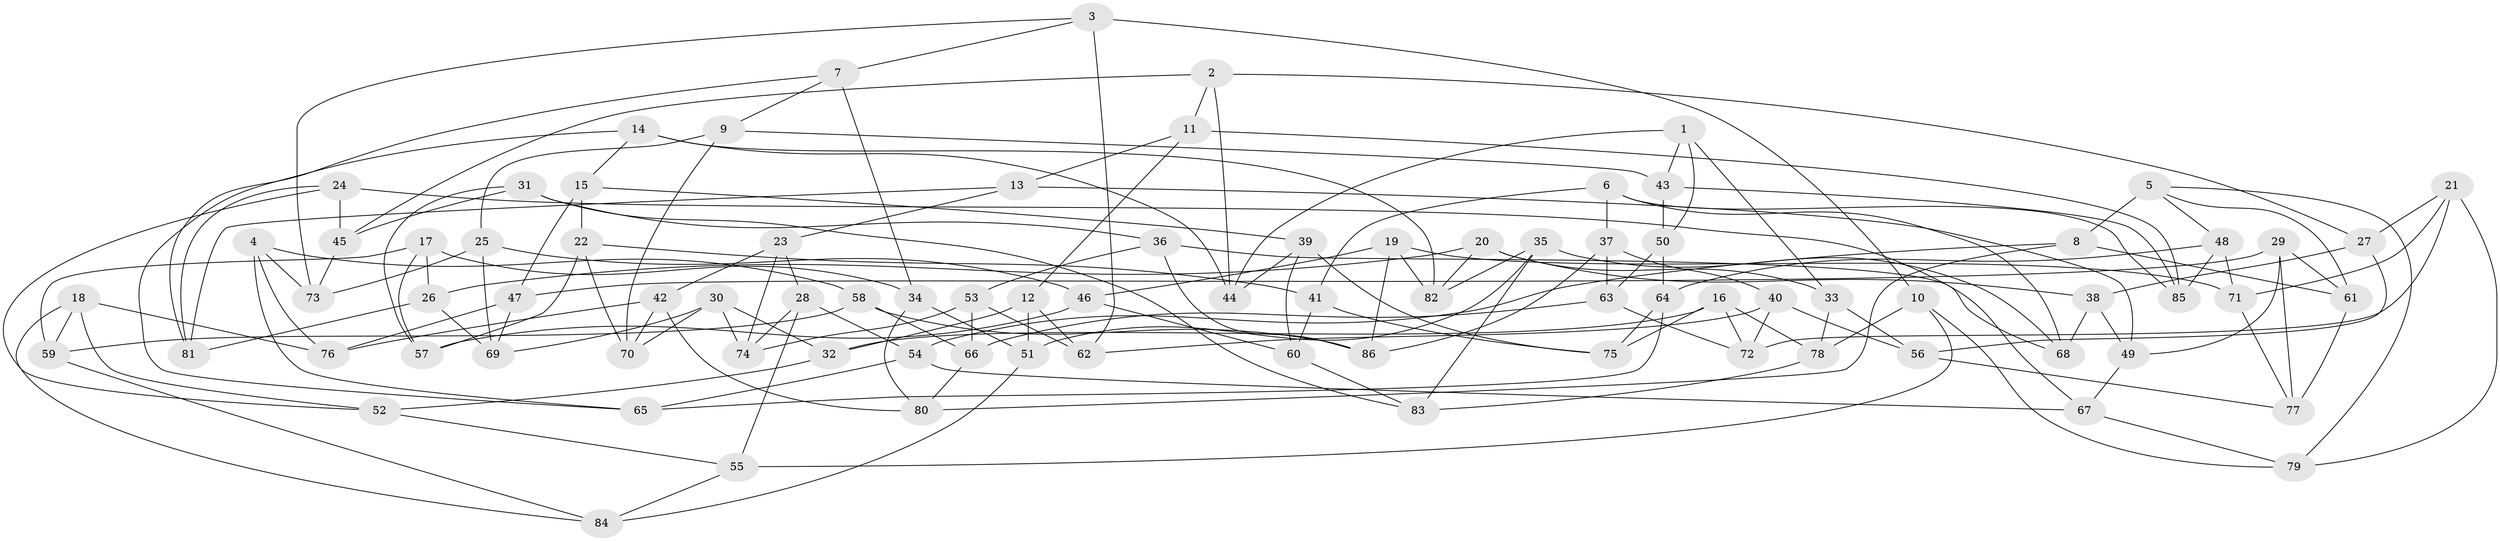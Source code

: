 // coarse degree distribution, {7: 0.046511627906976744, 10: 0.06976744186046512, 12: 0.023255813953488372, 11: 0.046511627906976744, 4: 0.627906976744186, 8: 0.046511627906976744, 9: 0.046511627906976744, 5: 0.023255813953488372, 3: 0.06976744186046512}
// Generated by graph-tools (version 1.1) at 2025/53/03/04/25 22:53:45]
// undirected, 86 vertices, 172 edges
graph export_dot {
  node [color=gray90,style=filled];
  1;
  2;
  3;
  4;
  5;
  6;
  7;
  8;
  9;
  10;
  11;
  12;
  13;
  14;
  15;
  16;
  17;
  18;
  19;
  20;
  21;
  22;
  23;
  24;
  25;
  26;
  27;
  28;
  29;
  30;
  31;
  32;
  33;
  34;
  35;
  36;
  37;
  38;
  39;
  40;
  41;
  42;
  43;
  44;
  45;
  46;
  47;
  48;
  49;
  50;
  51;
  52;
  53;
  54;
  55;
  56;
  57;
  58;
  59;
  60;
  61;
  62;
  63;
  64;
  65;
  66;
  67;
  68;
  69;
  70;
  71;
  72;
  73;
  74;
  75;
  76;
  77;
  78;
  79;
  80;
  81;
  82;
  83;
  84;
  85;
  86;
  1 -- 33;
  1 -- 44;
  1 -- 50;
  1 -- 43;
  2 -- 44;
  2 -- 27;
  2 -- 11;
  2 -- 45;
  3 -- 73;
  3 -- 10;
  3 -- 7;
  3 -- 62;
  4 -- 73;
  4 -- 76;
  4 -- 58;
  4 -- 65;
  5 -- 61;
  5 -- 48;
  5 -- 8;
  5 -- 79;
  6 -- 68;
  6 -- 37;
  6 -- 41;
  6 -- 85;
  7 -- 81;
  7 -- 9;
  7 -- 34;
  8 -- 80;
  8 -- 61;
  8 -- 54;
  9 -- 25;
  9 -- 70;
  9 -- 43;
  10 -- 78;
  10 -- 55;
  10 -- 79;
  11 -- 13;
  11 -- 12;
  11 -- 85;
  12 -- 62;
  12 -- 51;
  12 -- 32;
  13 -- 49;
  13 -- 23;
  13 -- 81;
  14 -- 15;
  14 -- 82;
  14 -- 44;
  14 -- 65;
  15 -- 22;
  15 -- 47;
  15 -- 39;
  16 -- 72;
  16 -- 32;
  16 -- 78;
  16 -- 75;
  17 -- 26;
  17 -- 34;
  17 -- 57;
  17 -- 59;
  18 -- 59;
  18 -- 52;
  18 -- 76;
  18 -- 84;
  19 -- 71;
  19 -- 46;
  19 -- 86;
  19 -- 82;
  20 -- 82;
  20 -- 26;
  20 -- 33;
  20 -- 38;
  21 -- 72;
  21 -- 71;
  21 -- 27;
  21 -- 79;
  22 -- 41;
  22 -- 57;
  22 -- 70;
  23 -- 74;
  23 -- 42;
  23 -- 28;
  24 -- 45;
  24 -- 67;
  24 -- 81;
  24 -- 52;
  25 -- 46;
  25 -- 69;
  25 -- 73;
  26 -- 69;
  26 -- 81;
  27 -- 56;
  27 -- 38;
  28 -- 74;
  28 -- 54;
  28 -- 55;
  29 -- 77;
  29 -- 49;
  29 -- 61;
  29 -- 47;
  30 -- 70;
  30 -- 32;
  30 -- 69;
  30 -- 74;
  31 -- 45;
  31 -- 36;
  31 -- 83;
  31 -- 57;
  32 -- 52;
  33 -- 56;
  33 -- 78;
  34 -- 80;
  34 -- 51;
  35 -- 51;
  35 -- 68;
  35 -- 83;
  35 -- 82;
  36 -- 53;
  36 -- 68;
  36 -- 86;
  37 -- 63;
  37 -- 40;
  37 -- 86;
  38 -- 68;
  38 -- 49;
  39 -- 60;
  39 -- 44;
  39 -- 75;
  40 -- 56;
  40 -- 72;
  40 -- 62;
  41 -- 60;
  41 -- 75;
  42 -- 76;
  42 -- 80;
  42 -- 70;
  43 -- 50;
  43 -- 85;
  45 -- 73;
  46 -- 57;
  46 -- 60;
  47 -- 69;
  47 -- 76;
  48 -- 71;
  48 -- 85;
  48 -- 64;
  49 -- 67;
  50 -- 63;
  50 -- 64;
  51 -- 84;
  52 -- 55;
  53 -- 74;
  53 -- 66;
  53 -- 62;
  54 -- 67;
  54 -- 65;
  55 -- 84;
  56 -- 77;
  58 -- 66;
  58 -- 59;
  58 -- 86;
  59 -- 84;
  60 -- 83;
  61 -- 77;
  63 -- 72;
  63 -- 66;
  64 -- 75;
  64 -- 65;
  66 -- 80;
  67 -- 79;
  71 -- 77;
  78 -- 83;
}

